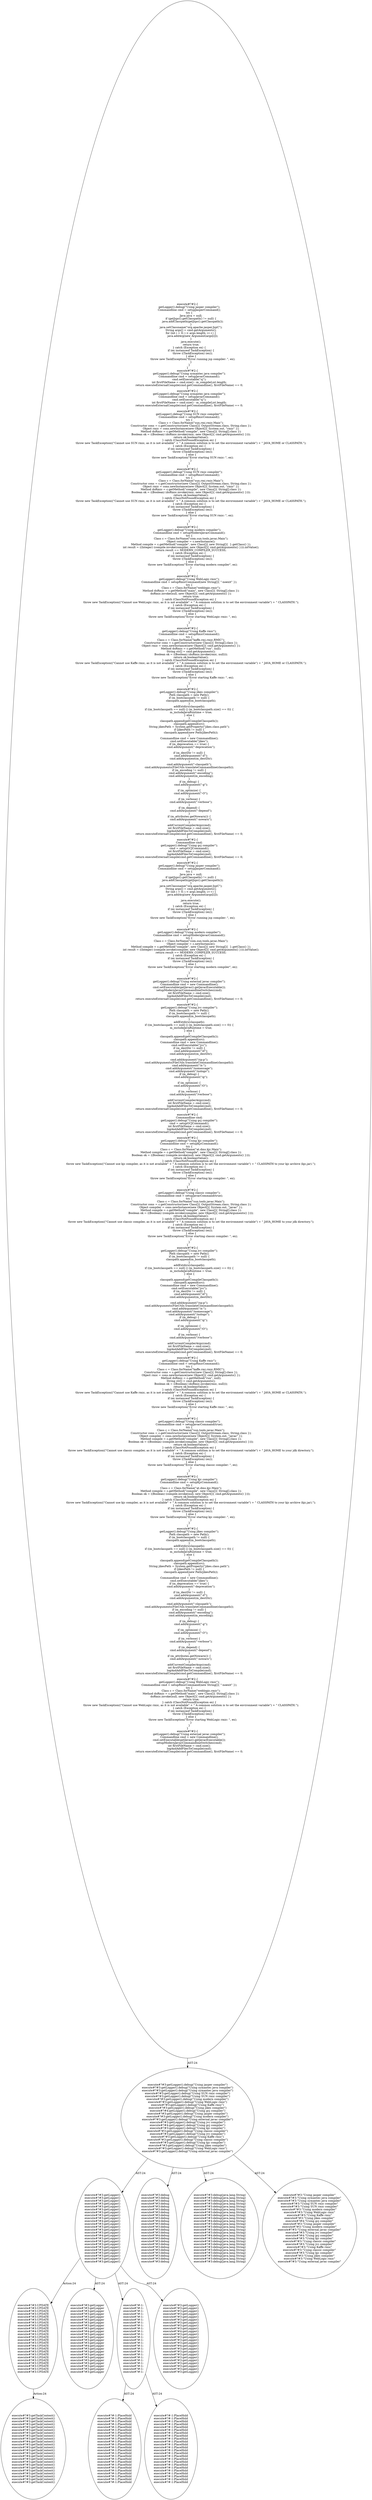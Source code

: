 digraph "Pattern" {
0 [label="execute#?#3:UPDATE
execute#?#3:UPDATE
execute#?#3:UPDATE
execute#?#3:UPDATE
execute#?#3:UPDATE
execute#?#3:UPDATE
execute#?#3:UPDATE
execute#?#3:UPDATE
execute#?#3:UPDATE
execute#?#4:UPDATE
execute#?#3:UPDATE
execute#?#3:UPDATE
execute#?#3:UPDATE
execute#?#3:UPDATE
execute#?#4:UPDATE
execute#?#3:UPDATE
execute#?#3:UPDATE
execute#?#3:UPDATE
execute#?#3:UPDATE
execute#?#3:UPDATE
execute#?#3:UPDATE
execute#?#3:UPDATE
execute#?#3:UPDATE
execute#?#3:UPDATE" shape=ellipse]
1 [label="execute#?#3:getLogger()
execute#?#3:getLogger()
execute#?#3:getLogger()
execute#?#3:getLogger()
execute#?#3:getLogger()
execute#?#3:getLogger()
execute#?#3:getLogger()
execute#?#3:getLogger()
execute#?#3:getLogger()
execute#?#4:getLogger()
execute#?#3:getLogger()
execute#?#3:getLogger()
execute#?#3:getLogger()
execute#?#3:getLogger()
execute#?#4:getLogger()
execute#?#3:getLogger()
execute#?#3:getLogger()
execute#?#3:getLogger()
execute#?#3:getLogger()
execute#?#3:getLogger()
execute#?#3:getLogger()
execute#?#3:getLogger()
execute#?#3:getLogger()
execute#?#3:getLogger()" shape=ellipse]
2 [label="execute#?#3:getLogger().debug(\"Using jasper compiler\")
execute#?#3:getLogger().debug(\"Using symantec java compiler\")
execute#?#3:getLogger().debug(\"Using symantec java compiler\")
execute#?#3:getLogger().debug(\"Using SUN rmic compiler\")
execute#?#3:getLogger().debug(\"Using SUN rmic compiler\")
execute#?#3:getLogger().debug(\"Using modern compiler\")
execute#?#3:getLogger().debug(\"Using WebLogic rmic\")
execute#?#3:getLogger().debug(\"Using Kaffe rmic\")
execute#?#3:getLogger().debug(\"Using jikes compiler\")
execute#?#4:getLogger().debug(\"Using gcj compiler\")
execute#?#3:getLogger().debug(\"Using jasper compiler\")
execute#?#3:getLogger().debug(\"Using modern compiler\")
execute#?#3:getLogger().debug(\"Using external javac compiler\")
execute#?#3:getLogger().debug(\"Using jvc compiler\")
execute#?#4:getLogger().debug(\"Using gcj compiler\")
execute#?#3:getLogger().debug(\"Using kjc compiler\")
execute#?#3:getLogger().debug(\"Using classic compiler\")
execute#?#3:getLogger().debug(\"Using jvc compiler\")
execute#?#3:getLogger().debug(\"Using Kaffe rmic\")
execute#?#3:getLogger().debug(\"Using classic compiler\")
execute#?#3:getLogger().debug(\"Using kjc compiler\")
execute#?#3:getLogger().debug(\"Using jikes compiler\")
execute#?#3:getLogger().debug(\"Using WebLogic rmic\")
execute#?#3:getLogger().debug(\"Using external javac compiler\")" shape=ellipse]
3 [label="execute#?#2:\{
    getLogger().debug(\"Using jasper compiler\");
    Commandline cmd = setupJasperCommand();
    try \{
        Java java = null;
        if (getJspc().getClasspath() != null) \{
            java.addClasspath(getJspc().getClasspath());
        \}
        java.setClassname(\"org.apache.jasper.JspC\");
        String args[] = cmd.getArguments();
        for (int i = 0; i < args.length; i++) \{
            java.addArg(new Argument(args[i]));
        \}
        java.execute();
        return true;
    \} catch (Exception ex) \{
        if (ex instanceof TaskException) \{
            throw ((TaskException) (ex));
        \} else \{
            throw new TaskException(\"Error running jsp compiler: \", ex);
        \}
    \}
\}
execute#?#2:\{
    getLogger().debug(\"Using symantec java compiler\");
    Commandline cmd = setupJavacCommand();
    cmd.setExecutable(\"sj\");
    int firstFileName = cmd.size() - m_compileList.length;
    return executeExternalCompile(cmd.getCommandline(), firstFileName) == 0;
\}
execute#?#2:\{
    getLogger().debug(\"Using symantec java compiler\");
    Commandline cmd = setupJavacCommand();
    cmd.setExecutable(\"sj\");
    int firstFileName = cmd.size() - m_compileList.length;
    return executeExternalCompile(cmd.getCommandline(), firstFileName) == 0;
\}
execute#?#2:\{
    getLogger().debug(\"Using SUN rmic compiler\");
    Commandline cmd = setupRmicCommand();
    try \{
        Class c = Class.forName(\"sun.rmi.rmic.Main\");
        Constructor cons = c.getConstructor(new Class[]\{ OutputStream.class, String.class \});
        Object rmic = cons.newInstance(new Object[]\{ System.out, \"rmic\" \});
        Method doRmic = c.getMethod(\"compile\", new Class[]\{ String[].class \});
        Boolean ok = ((Boolean) (doRmic.invoke(rmic, new Object[]\{ cmd.getArguments() \})));
        return ok.booleanValue();
    \} catch (ClassNotFoundException ex) \{
        throw new TaskException((\"Cannot use SUN rmic, as it is not available\" + \" A common solution is to set the environment variable\") + \" JAVA_HOME or CLASSPATH.\");
    \} catch (Exception ex) \{
        if (ex instanceof TaskException) \{
            throw ((TaskException) (ex));
        \} else \{
            throw new TaskException(\"Error starting SUN rmic: \", ex);
        \}
    \}
\}
execute#?#2:\{
    getLogger().debug(\"Using SUN rmic compiler\");
    Commandline cmd = setupRmicCommand();
    try \{
        Class c = Class.forName(\"sun.rmi.rmic.Main\");
        Constructor cons = c.getConstructor(new Class[]\{ OutputStream.class, String.class \});
        Object rmic = cons.newInstance(new Object[]\{ System.out, \"rmic\" \});
        Method doRmic = c.getMethod(\"compile\", new Class[]\{ String[].class \});
        Boolean ok = ((Boolean) (doRmic.invoke(rmic, new Object[]\{ cmd.getArguments() \})));
        return ok.booleanValue();
    \} catch (ClassNotFoundException ex) \{
        throw new TaskException((\"Cannot use SUN rmic, as it is not available\" + \" A common solution is to set the environment variable\") + \" JAVA_HOME or CLASSPATH.\");
    \} catch (Exception ex) \{
        if (ex instanceof TaskException) \{
            throw ((TaskException) (ex));
        \} else \{
            throw new TaskException(\"Error starting SUN rmic: \", ex);
        \}
    \}
\}
execute#?#2:\{
    getLogger().debug(\"Using modern compiler\");
    Commandline cmd = setupModernJavacCommand();
    try \{
        Class c = Class.forName(\"com.sun.tools.javac.Main\");
        Object compiler = c.newInstance();
        Method compile = c.getMethod(\"compile\", new Class[]\{ new String[]\{  \}.getClass() \});
        int result = ((Integer) (compile.invoke(compiler, new Object[]\{ cmd.getArguments() \}))).intValue();
        return result == MODERN_COMPILER_SUCCESS;
    \} catch (Exception ex) \{
        if (ex instanceof TaskException) \{
            throw ((TaskException) (ex));
        \} else \{
            throw new TaskException(\"Error starting modern compiler\", ex);
        \}
    \}
\}
execute#?#2:\{
    getLogger().debug(\"Using WebLogic rmic\");
    Commandline cmd = setupRmicCommand(new String[]\{ \"-noexit\" \});
    try \{
        Class c = Class.forName(\"weblogic.rmic\");
        Method doRmic = c.getMethod(\"main\", new Class[]\{ String[].class \});
        doRmic.invoke(null, new Object[]\{ cmd.getArguments() \});
        return true;
    \} catch (ClassNotFoundException ex) \{
        throw new TaskException((\"Cannot use WebLogic rmic, as it is not available\" + \" A common solution is to set the environment variable\") + \" CLASSPATH.\");
    \} catch (Exception ex) \{
        if (ex instanceof TaskException) \{
            throw ((TaskException) (ex));
        \} else \{
            throw new TaskException(\"Error starting WebLogic rmic: \", ex);
        \}
    \}
\}
execute#?#2:\{
    getLogger().debug(\"Using Kaffe rmic\");
    Commandline cmd = setupRmicCommand();
    try \{
        Class c = Class.forName(\"kaffe.rmi.rmic.RMIC\");
        Constructor cons = c.getConstructor(new Class[]\{ String[].class \});
        Object rmic = cons.newInstance(new Object[]\{ cmd.getArguments() \});
        Method doRmic = c.getMethod(\"run\", null);
        String str[] = cmd.getArguments();
        Boolean ok = ((Boolean) (doRmic.invoke(rmic, null)));
        return ok.booleanValue();
    \} catch (ClassNotFoundException ex) \{
        throw new TaskException((\"Cannot use Kaffe rmic, as it is not available\" + \" A common solution is to set the environment variable\") + \" JAVA_HOME or CLASSPATH.\");
    \} catch (Exception ex) \{
        if (ex instanceof TaskException) \{
            throw ((TaskException) (ex));
        \} else \{
            throw new TaskException(\"Error starting Kaffe rmic: \", ex);
        \}
    \}
\}
execute#?#2:\{
    getLogger().debug(\"Using jikes compiler\");
    Path classpath = new Path();
    if (m_bootclasspath != null) \{
        classpath.append(m_bootclasspath);
    \}
    addExtdirs(classpath);
    if ((m_bootclasspath == null) || (m_bootclasspath.size() == 0)) \{
        m_includeJavaRuntime = true;
    \} else \{
    \}
    classpath.append(getCompileClasspath());
    classpath.append(src);
    String jikesPath = System.getProperty(\"jikes.class.path\");
    if (jikesPath != null) \{
        classpath.append(new Path(jikesPath));
    \}
    Commandline cmd = new Commandline();
    cmd.setExecutable(\"jikes\");
    if (m_deprecation == true) \{
        cmd.addArgument(\"-deprecation\");
    \}
    if (m_destDir != null) \{
        cmd.addArgument(\"-d\");
        cmd.addArgument(m_destDir);
    \}
    cmd.addArgument(\"-classpath\");
    cmd.addArguments(FileUtils.translateCommandline(classpath));
    if (m_encoding != null) \{
        cmd.addArgument(\"-encoding\");
        cmd.addArgument(m_encoding);
    \}
    if (m_debug) \{
        cmd.addArgument(\"-g\");
    \}
    if (m_optimize) \{
        cmd.addArgument(\"-O\");
    \}
    if (m_verbose) \{
        cmd.addArgument(\"-verbose\");
    \}
    if (m_depend) \{
        cmd.addArgument(\"-depend\");
    \}
    if (m_attributes.getNowarn()) \{
        cmd.addArgument(\"-nowarn\");
    \}
    addCurrentCompilerArgs(cmd);
    int firstFileName = cmd.size();
    logAndAddFilesToCompile(cmd);
    return executeExternalCompile(cmd.getCommandline(), firstFileName) == 0;
\}
execute#?#2:\{
    Commandline cmd;
    getLogger().debug(\"Using gcj compiler\");
    cmd = setupGCJCommand();
    int firstFileName = cmd.size();
    logAndAddFilesToCompile(cmd);
    return executeExternalCompile(cmd.getCommandline(), firstFileName) == 0;
\}
execute#?#2:\{
    getLogger().debug(\"Using jasper compiler\");
    Commandline cmd = setupJasperCommand();
    try \{
        Java java = null;
        if (getJspc().getClasspath() != null) \{
            java.addClasspath(getJspc().getClasspath());
        \}
        java.setClassname(\"org.apache.jasper.JspC\");
        String args[] = cmd.getArguments();
        for (int i = 0; i < args.length; i++) \{
            java.addArg(new Argument(args[i]));
        \}
        java.execute();
        return true;
    \} catch (Exception ex) \{
        if (ex instanceof TaskException) \{
            throw ((TaskException) (ex));
        \} else \{
            throw new TaskException(\"Error running jsp compiler: \", ex);
        \}
    \}
\}
execute#?#2:\{
    getLogger().debug(\"Using modern compiler\");
    Commandline cmd = setupModernJavacCommand();
    try \{
        Class c = Class.forName(\"com.sun.tools.javac.Main\");
        Object compiler = c.newInstance();
        Method compile = c.getMethod(\"compile\", new Class[]\{ new String[]\{  \}.getClass() \});
        int result = ((Integer) (compile.invoke(compiler, new Object[]\{ cmd.getArguments() \}))).intValue();
        return result == MODERN_COMPILER_SUCCESS;
    \} catch (Exception ex) \{
        if (ex instanceof TaskException) \{
            throw ((TaskException) (ex));
        \} else \{
            throw new TaskException(\"Error starting modern compiler\", ex);
        \}
    \}
\}
execute#?#2:\{
    getLogger().debug(\"Using external javac compiler\");
    Commandline cmd = new Commandline();
    cmd.setExecutable(getJavac().getJavacExecutable());
    setupModernJavacCommandlineSwitches(cmd);
    int firstFileName = cmd.size();
    logAndAddFilesToCompile(cmd);
    return executeExternalCompile(cmd.getCommandline(), firstFileName) == 0;
\}
execute#?#2:\{
    getLogger().debug(\"Using jvc compiler\");
    Path classpath = new Path();
    if (m_bootclasspath != null) \{
        classpath.append(m_bootclasspath);
    \}
    addExtdirs(classpath);
    if ((m_bootclasspath == null) || (m_bootclasspath.size() == 0)) \{
        m_includeJavaRuntime = true;
    \} else \{
    \}
    classpath.append(getCompileClasspath());
    classpath.append(src);
    Commandline cmd = new Commandline();
    cmd.setExecutable(\"jvc\");
    if (m_destDir != null) \{
        cmd.addArgument(\"/d\");
        cmd.addArgument(m_destDir);
    \}
    cmd.addArgument(\"/cp:p\");
    cmd.addArguments(FileUtils.translateCommandline(classpath));
    cmd.addArgument(\"/x-\");
    cmd.addArgument(\"/nomessage\");
    cmd.addArgument(\"/nologo\");
    if (m_debug) \{
        cmd.addArgument(\"/g\");
    \}
    if (m_optimize) \{
        cmd.addArgument(\"/O\");
    \}
    if (m_verbose) \{
        cmd.addArgument(\"/verbose\");
    \}
    addCurrentCompilerArgs(cmd);
    int firstFileName = cmd.size();
    logAndAddFilesToCompile(cmd);
    return executeExternalCompile(cmd.getCommandline(), firstFileName) == 0;
\}
execute#?#2:\{
    Commandline cmd;
    getLogger().debug(\"Using gcj compiler\");
    cmd = setupGCJCommand();
    int firstFileName = cmd.size();
    logAndAddFilesToCompile(cmd);
    return executeExternalCompile(cmd.getCommandline(), firstFileName) == 0;
\}
execute#?#2:\{
    getLogger().debug(\"Using kjc compiler\");
    Commandline cmd = setupKjcCommand();
    try \{
        Class c = Class.forName(\"at.dms.kjc.Main\");
        Method compile = c.getMethod(\"compile\", new Class[]\{ String[].class \});
        Boolean ok = ((Boolean) (compile.invoke(null, new Object[]\{ cmd.getArguments() \})));
        return ok.booleanValue();
    \} catch (ClassNotFoundException ex) \{
        throw new TaskException((\"Cannot use kjc compiler, as it is not available\" + \" A common solution is to set the environment variable\") + \" CLASSPATH to your kjc archive (kjc.jar).\");
    \} catch (Exception ex) \{
        if (ex instanceof TaskException) \{
            throw ((TaskException) (ex));
        \} else \{
            throw new TaskException(\"Error starting kjc compiler: \", ex);
        \}
    \}
\}
execute#?#2:\{
    getLogger().debug(\"Using classic compiler\");
    Commandline cmd = setupJavacCommand(true);
    try \{
        Class c = Class.forName(\"sun.tools.javac.Main\");
        Constructor cons = c.getConstructor(new Class[]\{ OutputStream.class, String.class \});
        Object compiler = cons.newInstance(new Object[]\{ System.out, \"javac\" \});
        Method compile = c.getMethod(\"compile\", new Class[]\{ String[].class \});
        Boolean ok = ((Boolean) (compile.invoke(compiler, new Object[]\{ cmd.getArguments() \})));
        return ok.booleanValue();
    \} catch (ClassNotFoundException ex) \{
        throw new TaskException((\"Cannot use classic compiler, as it is not available\" + \" A common solution is to set the environment variable\") + \" JAVA_HOME to your jdk directory.\");
    \} catch (Exception ex) \{
        if (ex instanceof TaskException) \{
            throw ((TaskException) (ex));
        \} else \{
            throw new TaskException(\"Error starting classic compiler: \", ex);
        \}
    \}
\}
execute#?#2:\{
    getLogger().debug(\"Using jvc compiler\");
    Path classpath = new Path();
    if (m_bootclasspath != null) \{
        classpath.append(m_bootclasspath);
    \}
    addExtdirs(classpath);
    if ((m_bootclasspath == null) || (m_bootclasspath.size() == 0)) \{
        m_includeJavaRuntime = true;
    \} else \{
    \}
    classpath.append(getCompileClasspath());
    classpath.append(src);
    Commandline cmd = new Commandline();
    cmd.setExecutable(\"jvc\");
    if (m_destDir != null) \{
        cmd.addArgument(\"/d\");
        cmd.addArgument(m_destDir);
    \}
    cmd.addArgument(\"/cp:p\");
    cmd.addArguments(FileUtils.translateCommandline(classpath));
    cmd.addArgument(\"/x-\");
    cmd.addArgument(\"/nomessage\");
    cmd.addArgument(\"/nologo\");
    if (m_debug) \{
        cmd.addArgument(\"/g\");
    \}
    if (m_optimize) \{
        cmd.addArgument(\"/O\");
    \}
    if (m_verbose) \{
        cmd.addArgument(\"/verbose\");
    \}
    addCurrentCompilerArgs(cmd);
    int firstFileName = cmd.size();
    logAndAddFilesToCompile(cmd);
    return executeExternalCompile(cmd.getCommandline(), firstFileName) == 0;
\}
execute#?#2:\{
    getLogger().debug(\"Using Kaffe rmic\");
    Commandline cmd = setupRmicCommand();
    try \{
        Class c = Class.forName(\"kaffe.rmi.rmic.RMIC\");
        Constructor cons = c.getConstructor(new Class[]\{ String[].class \});
        Object rmic = cons.newInstance(new Object[]\{ cmd.getArguments() \});
        Method doRmic = c.getMethod(\"run\", null);
        String str[] = cmd.getArguments();
        Boolean ok = ((Boolean) (doRmic.invoke(rmic, null)));
        return ok.booleanValue();
    \} catch (ClassNotFoundException ex) \{
        throw new TaskException((\"Cannot use Kaffe rmic, as it is not available\" + \" A common solution is to set the environment variable\") + \" JAVA_HOME or CLASSPATH.\");
    \} catch (Exception ex) \{
        if (ex instanceof TaskException) \{
            throw ((TaskException) (ex));
        \} else \{
            throw new TaskException(\"Error starting Kaffe rmic: \", ex);
        \}
    \}
\}
execute#?#2:\{
    getLogger().debug(\"Using classic compiler\");
    Commandline cmd = setupJavacCommand(true);
    try \{
        Class c = Class.forName(\"sun.tools.javac.Main\");
        Constructor cons = c.getConstructor(new Class[]\{ OutputStream.class, String.class \});
        Object compiler = cons.newInstance(new Object[]\{ System.out, \"javac\" \});
        Method compile = c.getMethod(\"compile\", new Class[]\{ String[].class \});
        Boolean ok = ((Boolean) (compile.invoke(compiler, new Object[]\{ cmd.getArguments() \})));
        return ok.booleanValue();
    \} catch (ClassNotFoundException ex) \{
        throw new TaskException((\"Cannot use classic compiler, as it is not available\" + \" A common solution is to set the environment variable\") + \" JAVA_HOME to your jdk directory.\");
    \} catch (Exception ex) \{
        if (ex instanceof TaskException) \{
            throw ((TaskException) (ex));
        \} else \{
            throw new TaskException(\"Error starting classic compiler: \", ex);
        \}
    \}
\}
execute#?#2:\{
    getLogger().debug(\"Using kjc compiler\");
    Commandline cmd = setupKjcCommand();
    try \{
        Class c = Class.forName(\"at.dms.kjc.Main\");
        Method compile = c.getMethod(\"compile\", new Class[]\{ String[].class \});
        Boolean ok = ((Boolean) (compile.invoke(null, new Object[]\{ cmd.getArguments() \})));
        return ok.booleanValue();
    \} catch (ClassNotFoundException ex) \{
        throw new TaskException((\"Cannot use kjc compiler, as it is not available\" + \" A common solution is to set the environment variable\") + \" CLASSPATH to your kjc archive (kjc.jar).\");
    \} catch (Exception ex) \{
        if (ex instanceof TaskException) \{
            throw ((TaskException) (ex));
        \} else \{
            throw new TaskException(\"Error starting kjc compiler: \", ex);
        \}
    \}
\}
execute#?#2:\{
    getLogger().debug(\"Using jikes compiler\");
    Path classpath = new Path();
    if (m_bootclasspath != null) \{
        classpath.append(m_bootclasspath);
    \}
    addExtdirs(classpath);
    if ((m_bootclasspath == null) || (m_bootclasspath.size() == 0)) \{
        m_includeJavaRuntime = true;
    \} else \{
    \}
    classpath.append(getCompileClasspath());
    classpath.append(src);
    String jikesPath = System.getProperty(\"jikes.class.path\");
    if (jikesPath != null) \{
        classpath.append(new Path(jikesPath));
    \}
    Commandline cmd = new Commandline();
    cmd.setExecutable(\"jikes\");
    if (m_deprecation == true) \{
        cmd.addArgument(\"-deprecation\");
    \}
    if (m_destDir != null) \{
        cmd.addArgument(\"-d\");
        cmd.addArgument(m_destDir);
    \}
    cmd.addArgument(\"-classpath\");
    cmd.addArguments(FileUtils.translateCommandline(classpath));
    if (m_encoding != null) \{
        cmd.addArgument(\"-encoding\");
        cmd.addArgument(m_encoding);
    \}
    if (m_debug) \{
        cmd.addArgument(\"-g\");
    \}
    if (m_optimize) \{
        cmd.addArgument(\"-O\");
    \}
    if (m_verbose) \{
        cmd.addArgument(\"-verbose\");
    \}
    if (m_depend) \{
        cmd.addArgument(\"-depend\");
    \}
    if (m_attributes.getNowarn()) \{
        cmd.addArgument(\"-nowarn\");
    \}
    addCurrentCompilerArgs(cmd);
    int firstFileName = cmd.size();
    logAndAddFilesToCompile(cmd);
    return executeExternalCompile(cmd.getCommandline(), firstFileName) == 0;
\}
execute#?#2:\{
    getLogger().debug(\"Using WebLogic rmic\");
    Commandline cmd = setupRmicCommand(new String[]\{ \"-noexit\" \});
    try \{
        Class c = Class.forName(\"weblogic.rmic\");
        Method doRmic = c.getMethod(\"main\", new Class[]\{ String[].class \});
        doRmic.invoke(null, new Object[]\{ cmd.getArguments() \});
        return true;
    \} catch (ClassNotFoundException ex) \{
        throw new TaskException((\"Cannot use WebLogic rmic, as it is not available\" + \" A common solution is to set the environment variable\") + \" CLASSPATH.\");
    \} catch (Exception ex) \{
        if (ex instanceof TaskException) \{
            throw ((TaskException) (ex));
        \} else \{
            throw new TaskException(\"Error starting WebLogic rmic: \", ex);
        \}
    \}
\}
execute#?#2:\{
    getLogger().debug(\"Using external javac compiler\");
    Commandline cmd = new Commandline();
    cmd.setExecutable(getJavac().getJavacExecutable());
    setupModernJavacCommandlineSwitches(cmd);
    int firstFileName = cmd.size();
    logAndAddFilesToCompile(cmd);
    return executeExternalCompile(cmd.getCommandline(), firstFileName) == 0;
\}" shape=ellipse]
4 [label="execute#?#3:debug
execute#?#3:debug
execute#?#3:debug
execute#?#3:debug
execute#?#3:debug
execute#?#3:debug
execute#?#3:debug
execute#?#3:debug
execute#?#3:debug
execute#?#4:debug
execute#?#3:debug
execute#?#3:debug
execute#?#3:debug
execute#?#3:debug
execute#?#4:debug
execute#?#3:debug
execute#?#3:debug
execute#?#3:debug
execute#?#3:debug
execute#?#3:debug
execute#?#3:debug
execute#?#3:debug
execute#?#3:debug
execute#?#3:debug" shape=ellipse]
5 [label="execute#?#3:debug(java.lang.String)
execute#?#3:debug(java.lang.String)
execute#?#3:debug(java.lang.String)
execute#?#3:debug(java.lang.String)
execute#?#3:debug(java.lang.String)
execute#?#3:debug(java.lang.String)
execute#?#3:debug(java.lang.String)
execute#?#3:debug(java.lang.String)
execute#?#3:debug(java.lang.String)
execute#?#4:debug(java.lang.String)
execute#?#3:debug(java.lang.String)
execute#?#3:debug(java.lang.String)
execute#?#3:debug(java.lang.String)
execute#?#3:debug(java.lang.String)
execute#?#4:debug(java.lang.String)
execute#?#3:debug(java.lang.String)
execute#?#3:debug(java.lang.String)
execute#?#3:debug(java.lang.String)
execute#?#3:debug(java.lang.String)
execute#?#3:debug(java.lang.String)
execute#?#3:debug(java.lang.String)
execute#?#3:debug(java.lang.String)
execute#?#3:debug(java.lang.String)
execute#?#3:debug(java.lang.String)" shape=ellipse]
6 [label="execute#?#3:\"Using jasper compiler\"
execute#?#3:\"Using symantec java compiler\"
execute#?#3:\"Using symantec java compiler\"
execute#?#3:\"Using SUN rmic compiler\"
execute#?#3:\"Using SUN rmic compiler\"
execute#?#3:\"Using modern compiler\"
execute#?#3:\"Using WebLogic rmic\"
execute#?#3:\"Using Kaffe rmic\"
execute#?#3:\"Using jikes compiler\"
execute#?#4:\"Using gcj compiler\"
execute#?#3:\"Using jasper compiler\"
execute#?#3:\"Using modern compiler\"
execute#?#3:\"Using external javac compiler\"
execute#?#3:\"Using jvc compiler\"
execute#?#4:\"Using gcj compiler\"
execute#?#3:\"Using kjc compiler\"
execute#?#3:\"Using classic compiler\"
execute#?#3:\"Using jvc compiler\"
execute#?#3:\"Using Kaffe rmic\"
execute#?#3:\"Using classic compiler\"
execute#?#3:\"Using kjc compiler\"
execute#?#3:\"Using jikes compiler\"
execute#?#3:\"Using WebLogic rmic\"
execute#?#3:\"Using external javac compiler\"" shape=ellipse]
7 [label="execute#?#3:getLogger
execute#?#3:getLogger
execute#?#3:getLogger
execute#?#3:getLogger
execute#?#3:getLogger
execute#?#3:getLogger
execute#?#3:getLogger
execute#?#3:getLogger
execute#?#3:getLogger
execute#?#4:getLogger
execute#?#3:getLogger
execute#?#3:getLogger
execute#?#3:getLogger
execute#?#3:getLogger
execute#?#4:getLogger
execute#?#3:getLogger
execute#?#3:getLogger
execute#?#3:getLogger
execute#?#3:getLogger
execute#?#3:getLogger
execute#?#3:getLogger
execute#?#3:getLogger
execute#?#3:getLogger
execute#?#3:getLogger" shape=ellipse]
8 [label="execute#?#-1:
execute#?#-1:
execute#?#-1:
execute#?#-1:
execute#?#-1:
execute#?#-1:
execute#?#-1:
execute#?#-1:
execute#?#-1:
execute#?#-1:
execute#?#-1:
execute#?#-1:
execute#?#-1:
execute#?#-1:
execute#?#-1:
execute#?#-1:
execute#?#-1:
execute#?#-1:
execute#?#-1:
execute#?#-1:
execute#?#-1:
execute#?#-1:
execute#?#-1:
execute#?#-1:" shape=ellipse]
9 [label="execute#?#-1:PlaceHold
execute#?#-1:PlaceHold
execute#?#-1:PlaceHold
execute#?#-1:PlaceHold
execute#?#-1:PlaceHold
execute#?#-1:PlaceHold
execute#?#-1:PlaceHold
execute#?#-1:PlaceHold
execute#?#-1:PlaceHold
execute#?#-1:PlaceHold
execute#?#-1:PlaceHold
execute#?#-1:PlaceHold
execute#?#-1:PlaceHold
execute#?#-1:PlaceHold
execute#?#-1:PlaceHold
execute#?#-1:PlaceHold
execute#?#-1:PlaceHold
execute#?#-1:PlaceHold
execute#?#-1:PlaceHold
execute#?#-1:PlaceHold
execute#?#-1:PlaceHold
execute#?#-1:PlaceHold
execute#?#-1:PlaceHold
execute#?#-1:PlaceHold" shape=ellipse]
10 [label="execute#?#-1:PlaceHold
execute#?#-1:PlaceHold
execute#?#-1:PlaceHold
execute#?#-1:PlaceHold
execute#?#-1:PlaceHold
execute#?#-1:PlaceHold
execute#?#-1:PlaceHold
execute#?#-1:PlaceHold
execute#?#-1:PlaceHold
execute#?#-1:PlaceHold
execute#?#-1:PlaceHold
execute#?#-1:PlaceHold
execute#?#-1:PlaceHold
execute#?#-1:PlaceHold
execute#?#-1:PlaceHold
execute#?#-1:PlaceHold
execute#?#-1:PlaceHold
execute#?#-1:PlaceHold
execute#?#-1:PlaceHold
execute#?#-1:PlaceHold
execute#?#-1:PlaceHold
execute#?#-1:PlaceHold
execute#?#-1:PlaceHold
execute#?#-1:PlaceHold" shape=ellipse]
11 [label="execute#?#3:getLogger()
execute#?#3:getLogger()
execute#?#3:getLogger()
execute#?#3:getLogger()
execute#?#3:getLogger()
execute#?#3:getLogger()
execute#?#3:getLogger()
execute#?#3:getLogger()
execute#?#3:getLogger()
execute#?#4:getLogger()
execute#?#3:getLogger()
execute#?#3:getLogger()
execute#?#3:getLogger()
execute#?#3:getLogger()
execute#?#4:getLogger()
execute#?#3:getLogger()
execute#?#3:getLogger()
execute#?#3:getLogger()
execute#?#3:getLogger()
execute#?#3:getLogger()
execute#?#3:getLogger()
execute#?#3:getLogger()
execute#?#3:getLogger()
execute#?#3:getLogger()" shape=ellipse]
12 [label="execute#?#3:getTaskContext()
execute#?#3:getTaskContext()
execute#?#3:getTaskContext()
execute#?#3:getTaskContext()
execute#?#3:getTaskContext()
execute#?#3:getTaskContext()
execute#?#3:getTaskContext()
execute#?#3:getTaskContext()
execute#?#3:getTaskContext()
execute#?#4:getTaskContext()
execute#?#3:getTaskContext()
execute#?#3:getTaskContext()
execute#?#3:getTaskContext()
execute#?#3:getTaskContext()
execute#?#4:getTaskContext()
execute#?#3:getTaskContext()
execute#?#3:getTaskContext()
execute#?#3:getTaskContext()
execute#?#3:getTaskContext()
execute#?#3:getTaskContext()
execute#?#3:getTaskContext()
execute#?#3:getTaskContext()
execute#?#3:getTaskContext()
execute#?#3:getTaskContext()" shape=ellipse]
0 -> 12 [label="Action:24"];
1 -> 0 [label="Action:24"];
1 -> 7 [label="AST:24"];
1 -> 8 [label="AST:24"];
1 -> 11 [label="AST:24"];
2 -> 1 [label="AST:24"];
2 -> 4 [label="AST:24"];
2 -> 5 [label="AST:24"];
2 -> 6 [label="AST:24"];
3 -> 2 [label="AST:24"];
8 -> 9 [label="AST:24"];
8 -> 10 [label="AST:24"];
}